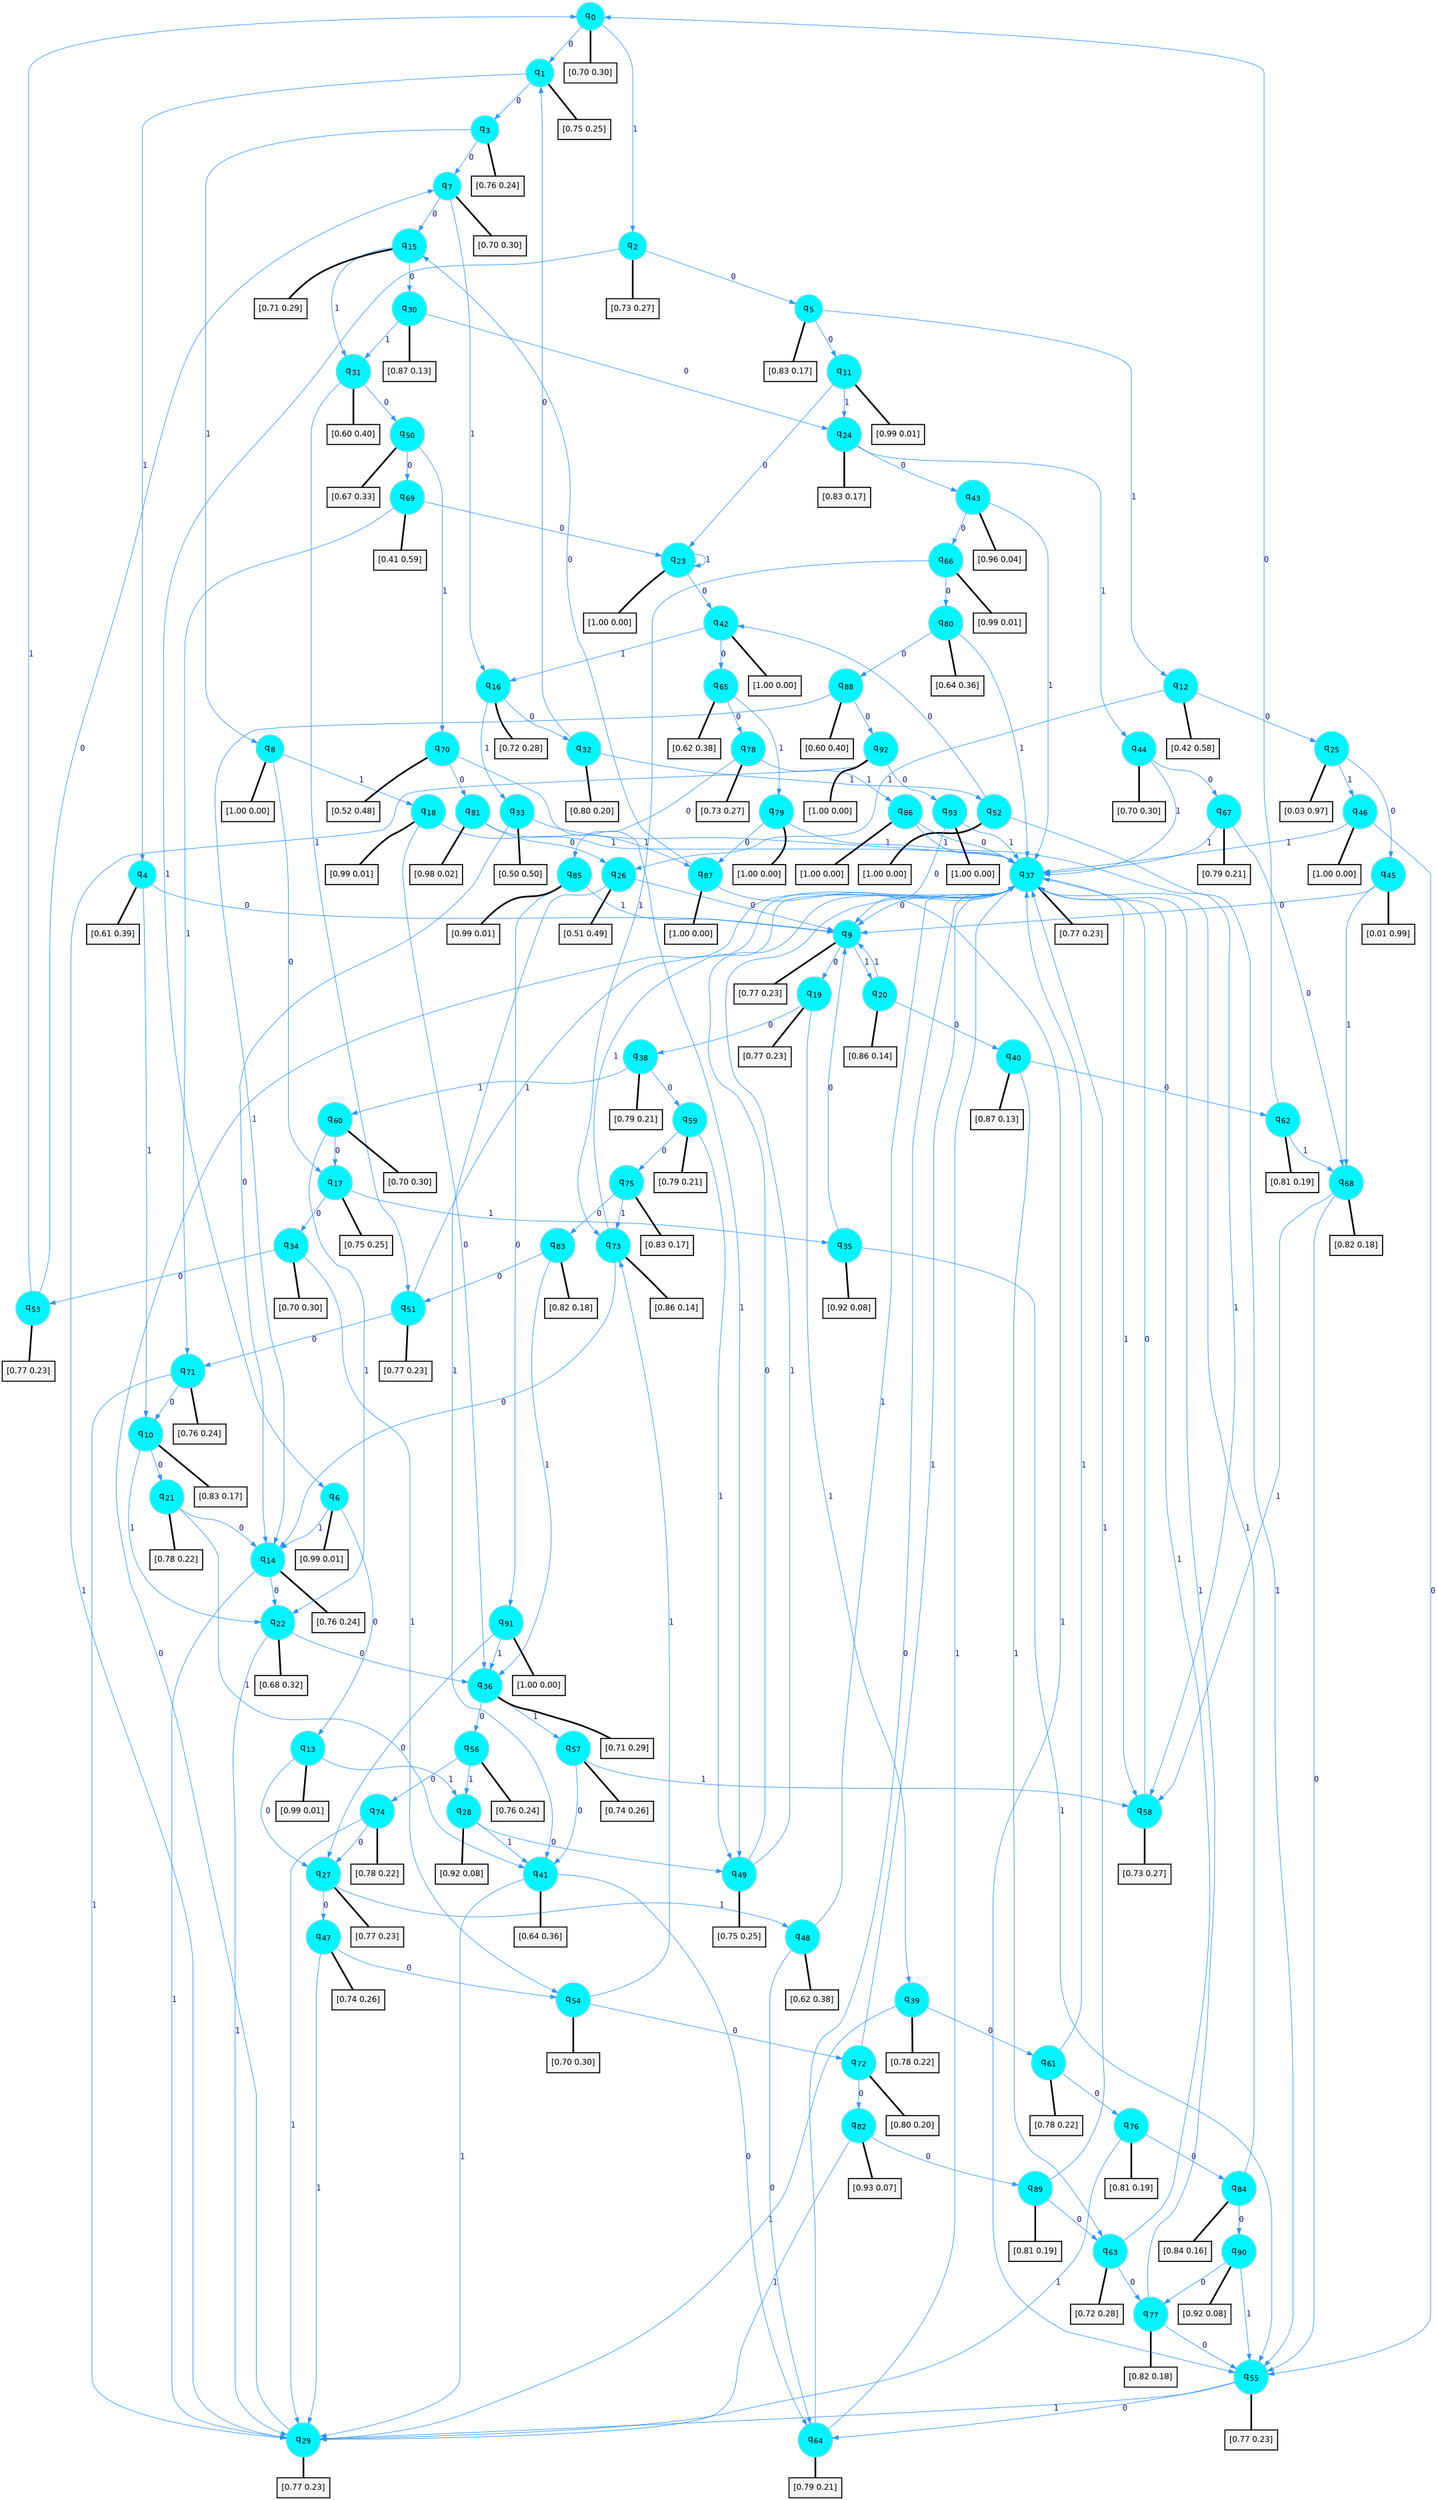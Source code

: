 digraph G {
graph [
bgcolor=transparent, dpi=300, rankdir=TD, size="40,25"];
node [
color=gray, fillcolor=turquoise1, fontcolor=black, fontname=Helvetica, fontsize=16, fontweight=bold, shape=circle, style=filled];
edge [
arrowsize=1, color=dodgerblue1, fontcolor=midnightblue, fontname=courier, fontweight=bold, penwidth=1, style=solid, weight=20];
0[label=<q<SUB>0</SUB>>];
1[label=<q<SUB>1</SUB>>];
2[label=<q<SUB>2</SUB>>];
3[label=<q<SUB>3</SUB>>];
4[label=<q<SUB>4</SUB>>];
5[label=<q<SUB>5</SUB>>];
6[label=<q<SUB>6</SUB>>];
7[label=<q<SUB>7</SUB>>];
8[label=<q<SUB>8</SUB>>];
9[label=<q<SUB>9</SUB>>];
10[label=<q<SUB>10</SUB>>];
11[label=<q<SUB>11</SUB>>];
12[label=<q<SUB>12</SUB>>];
13[label=<q<SUB>13</SUB>>];
14[label=<q<SUB>14</SUB>>];
15[label=<q<SUB>15</SUB>>];
16[label=<q<SUB>16</SUB>>];
17[label=<q<SUB>17</SUB>>];
18[label=<q<SUB>18</SUB>>];
19[label=<q<SUB>19</SUB>>];
20[label=<q<SUB>20</SUB>>];
21[label=<q<SUB>21</SUB>>];
22[label=<q<SUB>22</SUB>>];
23[label=<q<SUB>23</SUB>>];
24[label=<q<SUB>24</SUB>>];
25[label=<q<SUB>25</SUB>>];
26[label=<q<SUB>26</SUB>>];
27[label=<q<SUB>27</SUB>>];
28[label=<q<SUB>28</SUB>>];
29[label=<q<SUB>29</SUB>>];
30[label=<q<SUB>30</SUB>>];
31[label=<q<SUB>31</SUB>>];
32[label=<q<SUB>32</SUB>>];
33[label=<q<SUB>33</SUB>>];
34[label=<q<SUB>34</SUB>>];
35[label=<q<SUB>35</SUB>>];
36[label=<q<SUB>36</SUB>>];
37[label=<q<SUB>37</SUB>>];
38[label=<q<SUB>38</SUB>>];
39[label=<q<SUB>39</SUB>>];
40[label=<q<SUB>40</SUB>>];
41[label=<q<SUB>41</SUB>>];
42[label=<q<SUB>42</SUB>>];
43[label=<q<SUB>43</SUB>>];
44[label=<q<SUB>44</SUB>>];
45[label=<q<SUB>45</SUB>>];
46[label=<q<SUB>46</SUB>>];
47[label=<q<SUB>47</SUB>>];
48[label=<q<SUB>48</SUB>>];
49[label=<q<SUB>49</SUB>>];
50[label=<q<SUB>50</SUB>>];
51[label=<q<SUB>51</SUB>>];
52[label=<q<SUB>52</SUB>>];
53[label=<q<SUB>53</SUB>>];
54[label=<q<SUB>54</SUB>>];
55[label=<q<SUB>55</SUB>>];
56[label=<q<SUB>56</SUB>>];
57[label=<q<SUB>57</SUB>>];
58[label=<q<SUB>58</SUB>>];
59[label=<q<SUB>59</SUB>>];
60[label=<q<SUB>60</SUB>>];
61[label=<q<SUB>61</SUB>>];
62[label=<q<SUB>62</SUB>>];
63[label=<q<SUB>63</SUB>>];
64[label=<q<SUB>64</SUB>>];
65[label=<q<SUB>65</SUB>>];
66[label=<q<SUB>66</SUB>>];
67[label=<q<SUB>67</SUB>>];
68[label=<q<SUB>68</SUB>>];
69[label=<q<SUB>69</SUB>>];
70[label=<q<SUB>70</SUB>>];
71[label=<q<SUB>71</SUB>>];
72[label=<q<SUB>72</SUB>>];
73[label=<q<SUB>73</SUB>>];
74[label=<q<SUB>74</SUB>>];
75[label=<q<SUB>75</SUB>>];
76[label=<q<SUB>76</SUB>>];
77[label=<q<SUB>77</SUB>>];
78[label=<q<SUB>78</SUB>>];
79[label=<q<SUB>79</SUB>>];
80[label=<q<SUB>80</SUB>>];
81[label=<q<SUB>81</SUB>>];
82[label=<q<SUB>82</SUB>>];
83[label=<q<SUB>83</SUB>>];
84[label=<q<SUB>84</SUB>>];
85[label=<q<SUB>85</SUB>>];
86[label=<q<SUB>86</SUB>>];
87[label=<q<SUB>87</SUB>>];
88[label=<q<SUB>88</SUB>>];
89[label=<q<SUB>89</SUB>>];
90[label=<q<SUB>90</SUB>>];
91[label=<q<SUB>91</SUB>>];
92[label=<q<SUB>92</SUB>>];
93[label=<q<SUB>93</SUB>>];
94[label="[0.70 0.30]", shape=box,fontcolor=black, fontname=Helvetica, fontsize=14, penwidth=2, fillcolor=whitesmoke,color=black];
95[label="[0.75 0.25]", shape=box,fontcolor=black, fontname=Helvetica, fontsize=14, penwidth=2, fillcolor=whitesmoke,color=black];
96[label="[0.73 0.27]", shape=box,fontcolor=black, fontname=Helvetica, fontsize=14, penwidth=2, fillcolor=whitesmoke,color=black];
97[label="[0.76 0.24]", shape=box,fontcolor=black, fontname=Helvetica, fontsize=14, penwidth=2, fillcolor=whitesmoke,color=black];
98[label="[0.61 0.39]", shape=box,fontcolor=black, fontname=Helvetica, fontsize=14, penwidth=2, fillcolor=whitesmoke,color=black];
99[label="[0.83 0.17]", shape=box,fontcolor=black, fontname=Helvetica, fontsize=14, penwidth=2, fillcolor=whitesmoke,color=black];
100[label="[0.99 0.01]", shape=box,fontcolor=black, fontname=Helvetica, fontsize=14, penwidth=2, fillcolor=whitesmoke,color=black];
101[label="[0.70 0.30]", shape=box,fontcolor=black, fontname=Helvetica, fontsize=14, penwidth=2, fillcolor=whitesmoke,color=black];
102[label="[1.00 0.00]", shape=box,fontcolor=black, fontname=Helvetica, fontsize=14, penwidth=2, fillcolor=whitesmoke,color=black];
103[label="[0.77 0.23]", shape=box,fontcolor=black, fontname=Helvetica, fontsize=14, penwidth=2, fillcolor=whitesmoke,color=black];
104[label="[0.83 0.17]", shape=box,fontcolor=black, fontname=Helvetica, fontsize=14, penwidth=2, fillcolor=whitesmoke,color=black];
105[label="[0.99 0.01]", shape=box,fontcolor=black, fontname=Helvetica, fontsize=14, penwidth=2, fillcolor=whitesmoke,color=black];
106[label="[0.42 0.58]", shape=box,fontcolor=black, fontname=Helvetica, fontsize=14, penwidth=2, fillcolor=whitesmoke,color=black];
107[label="[0.99 0.01]", shape=box,fontcolor=black, fontname=Helvetica, fontsize=14, penwidth=2, fillcolor=whitesmoke,color=black];
108[label="[0.76 0.24]", shape=box,fontcolor=black, fontname=Helvetica, fontsize=14, penwidth=2, fillcolor=whitesmoke,color=black];
109[label="[0.71 0.29]", shape=box,fontcolor=black, fontname=Helvetica, fontsize=14, penwidth=2, fillcolor=whitesmoke,color=black];
110[label="[0.72 0.28]", shape=box,fontcolor=black, fontname=Helvetica, fontsize=14, penwidth=2, fillcolor=whitesmoke,color=black];
111[label="[0.75 0.25]", shape=box,fontcolor=black, fontname=Helvetica, fontsize=14, penwidth=2, fillcolor=whitesmoke,color=black];
112[label="[0.99 0.01]", shape=box,fontcolor=black, fontname=Helvetica, fontsize=14, penwidth=2, fillcolor=whitesmoke,color=black];
113[label="[0.77 0.23]", shape=box,fontcolor=black, fontname=Helvetica, fontsize=14, penwidth=2, fillcolor=whitesmoke,color=black];
114[label="[0.86 0.14]", shape=box,fontcolor=black, fontname=Helvetica, fontsize=14, penwidth=2, fillcolor=whitesmoke,color=black];
115[label="[0.78 0.22]", shape=box,fontcolor=black, fontname=Helvetica, fontsize=14, penwidth=2, fillcolor=whitesmoke,color=black];
116[label="[0.68 0.32]", shape=box,fontcolor=black, fontname=Helvetica, fontsize=14, penwidth=2, fillcolor=whitesmoke,color=black];
117[label="[1.00 0.00]", shape=box,fontcolor=black, fontname=Helvetica, fontsize=14, penwidth=2, fillcolor=whitesmoke,color=black];
118[label="[0.83 0.17]", shape=box,fontcolor=black, fontname=Helvetica, fontsize=14, penwidth=2, fillcolor=whitesmoke,color=black];
119[label="[0.03 0.97]", shape=box,fontcolor=black, fontname=Helvetica, fontsize=14, penwidth=2, fillcolor=whitesmoke,color=black];
120[label="[0.51 0.49]", shape=box,fontcolor=black, fontname=Helvetica, fontsize=14, penwidth=2, fillcolor=whitesmoke,color=black];
121[label="[0.77 0.23]", shape=box,fontcolor=black, fontname=Helvetica, fontsize=14, penwidth=2, fillcolor=whitesmoke,color=black];
122[label="[0.92 0.08]", shape=box,fontcolor=black, fontname=Helvetica, fontsize=14, penwidth=2, fillcolor=whitesmoke,color=black];
123[label="[0.77 0.23]", shape=box,fontcolor=black, fontname=Helvetica, fontsize=14, penwidth=2, fillcolor=whitesmoke,color=black];
124[label="[0.87 0.13]", shape=box,fontcolor=black, fontname=Helvetica, fontsize=14, penwidth=2, fillcolor=whitesmoke,color=black];
125[label="[0.60 0.40]", shape=box,fontcolor=black, fontname=Helvetica, fontsize=14, penwidth=2, fillcolor=whitesmoke,color=black];
126[label="[0.80 0.20]", shape=box,fontcolor=black, fontname=Helvetica, fontsize=14, penwidth=2, fillcolor=whitesmoke,color=black];
127[label="[0.50 0.50]", shape=box,fontcolor=black, fontname=Helvetica, fontsize=14, penwidth=2, fillcolor=whitesmoke,color=black];
128[label="[0.70 0.30]", shape=box,fontcolor=black, fontname=Helvetica, fontsize=14, penwidth=2, fillcolor=whitesmoke,color=black];
129[label="[0.92 0.08]", shape=box,fontcolor=black, fontname=Helvetica, fontsize=14, penwidth=2, fillcolor=whitesmoke,color=black];
130[label="[0.71 0.29]", shape=box,fontcolor=black, fontname=Helvetica, fontsize=14, penwidth=2, fillcolor=whitesmoke,color=black];
131[label="[0.77 0.23]", shape=box,fontcolor=black, fontname=Helvetica, fontsize=14, penwidth=2, fillcolor=whitesmoke,color=black];
132[label="[0.79 0.21]", shape=box,fontcolor=black, fontname=Helvetica, fontsize=14, penwidth=2, fillcolor=whitesmoke,color=black];
133[label="[0.78 0.22]", shape=box,fontcolor=black, fontname=Helvetica, fontsize=14, penwidth=2, fillcolor=whitesmoke,color=black];
134[label="[0.87 0.13]", shape=box,fontcolor=black, fontname=Helvetica, fontsize=14, penwidth=2, fillcolor=whitesmoke,color=black];
135[label="[0.64 0.36]", shape=box,fontcolor=black, fontname=Helvetica, fontsize=14, penwidth=2, fillcolor=whitesmoke,color=black];
136[label="[1.00 0.00]", shape=box,fontcolor=black, fontname=Helvetica, fontsize=14, penwidth=2, fillcolor=whitesmoke,color=black];
137[label="[0.96 0.04]", shape=box,fontcolor=black, fontname=Helvetica, fontsize=14, penwidth=2, fillcolor=whitesmoke,color=black];
138[label="[0.70 0.30]", shape=box,fontcolor=black, fontname=Helvetica, fontsize=14, penwidth=2, fillcolor=whitesmoke,color=black];
139[label="[0.01 0.99]", shape=box,fontcolor=black, fontname=Helvetica, fontsize=14, penwidth=2, fillcolor=whitesmoke,color=black];
140[label="[1.00 0.00]", shape=box,fontcolor=black, fontname=Helvetica, fontsize=14, penwidth=2, fillcolor=whitesmoke,color=black];
141[label="[0.74 0.26]", shape=box,fontcolor=black, fontname=Helvetica, fontsize=14, penwidth=2, fillcolor=whitesmoke,color=black];
142[label="[0.62 0.38]", shape=box,fontcolor=black, fontname=Helvetica, fontsize=14, penwidth=2, fillcolor=whitesmoke,color=black];
143[label="[0.75 0.25]", shape=box,fontcolor=black, fontname=Helvetica, fontsize=14, penwidth=2, fillcolor=whitesmoke,color=black];
144[label="[0.67 0.33]", shape=box,fontcolor=black, fontname=Helvetica, fontsize=14, penwidth=2, fillcolor=whitesmoke,color=black];
145[label="[0.77 0.23]", shape=box,fontcolor=black, fontname=Helvetica, fontsize=14, penwidth=2, fillcolor=whitesmoke,color=black];
146[label="[1.00 0.00]", shape=box,fontcolor=black, fontname=Helvetica, fontsize=14, penwidth=2, fillcolor=whitesmoke,color=black];
147[label="[0.77 0.23]", shape=box,fontcolor=black, fontname=Helvetica, fontsize=14, penwidth=2, fillcolor=whitesmoke,color=black];
148[label="[0.70 0.30]", shape=box,fontcolor=black, fontname=Helvetica, fontsize=14, penwidth=2, fillcolor=whitesmoke,color=black];
149[label="[0.77 0.23]", shape=box,fontcolor=black, fontname=Helvetica, fontsize=14, penwidth=2, fillcolor=whitesmoke,color=black];
150[label="[0.76 0.24]", shape=box,fontcolor=black, fontname=Helvetica, fontsize=14, penwidth=2, fillcolor=whitesmoke,color=black];
151[label="[0.74 0.26]", shape=box,fontcolor=black, fontname=Helvetica, fontsize=14, penwidth=2, fillcolor=whitesmoke,color=black];
152[label="[0.73 0.27]", shape=box,fontcolor=black, fontname=Helvetica, fontsize=14, penwidth=2, fillcolor=whitesmoke,color=black];
153[label="[0.79 0.21]", shape=box,fontcolor=black, fontname=Helvetica, fontsize=14, penwidth=2, fillcolor=whitesmoke,color=black];
154[label="[0.70 0.30]", shape=box,fontcolor=black, fontname=Helvetica, fontsize=14, penwidth=2, fillcolor=whitesmoke,color=black];
155[label="[0.78 0.22]", shape=box,fontcolor=black, fontname=Helvetica, fontsize=14, penwidth=2, fillcolor=whitesmoke,color=black];
156[label="[0.81 0.19]", shape=box,fontcolor=black, fontname=Helvetica, fontsize=14, penwidth=2, fillcolor=whitesmoke,color=black];
157[label="[0.72 0.28]", shape=box,fontcolor=black, fontname=Helvetica, fontsize=14, penwidth=2, fillcolor=whitesmoke,color=black];
158[label="[0.79 0.21]", shape=box,fontcolor=black, fontname=Helvetica, fontsize=14, penwidth=2, fillcolor=whitesmoke,color=black];
159[label="[0.62 0.38]", shape=box,fontcolor=black, fontname=Helvetica, fontsize=14, penwidth=2, fillcolor=whitesmoke,color=black];
160[label="[0.99 0.01]", shape=box,fontcolor=black, fontname=Helvetica, fontsize=14, penwidth=2, fillcolor=whitesmoke,color=black];
161[label="[0.79 0.21]", shape=box,fontcolor=black, fontname=Helvetica, fontsize=14, penwidth=2, fillcolor=whitesmoke,color=black];
162[label="[0.82 0.18]", shape=box,fontcolor=black, fontname=Helvetica, fontsize=14, penwidth=2, fillcolor=whitesmoke,color=black];
163[label="[0.41 0.59]", shape=box,fontcolor=black, fontname=Helvetica, fontsize=14, penwidth=2, fillcolor=whitesmoke,color=black];
164[label="[0.52 0.48]", shape=box,fontcolor=black, fontname=Helvetica, fontsize=14, penwidth=2, fillcolor=whitesmoke,color=black];
165[label="[0.76 0.24]", shape=box,fontcolor=black, fontname=Helvetica, fontsize=14, penwidth=2, fillcolor=whitesmoke,color=black];
166[label="[0.80 0.20]", shape=box,fontcolor=black, fontname=Helvetica, fontsize=14, penwidth=2, fillcolor=whitesmoke,color=black];
167[label="[0.86 0.14]", shape=box,fontcolor=black, fontname=Helvetica, fontsize=14, penwidth=2, fillcolor=whitesmoke,color=black];
168[label="[0.78 0.22]", shape=box,fontcolor=black, fontname=Helvetica, fontsize=14, penwidth=2, fillcolor=whitesmoke,color=black];
169[label="[0.83 0.17]", shape=box,fontcolor=black, fontname=Helvetica, fontsize=14, penwidth=2, fillcolor=whitesmoke,color=black];
170[label="[0.81 0.19]", shape=box,fontcolor=black, fontname=Helvetica, fontsize=14, penwidth=2, fillcolor=whitesmoke,color=black];
171[label="[0.82 0.18]", shape=box,fontcolor=black, fontname=Helvetica, fontsize=14, penwidth=2, fillcolor=whitesmoke,color=black];
172[label="[0.73 0.27]", shape=box,fontcolor=black, fontname=Helvetica, fontsize=14, penwidth=2, fillcolor=whitesmoke,color=black];
173[label="[1.00 0.00]", shape=box,fontcolor=black, fontname=Helvetica, fontsize=14, penwidth=2, fillcolor=whitesmoke,color=black];
174[label="[0.64 0.36]", shape=box,fontcolor=black, fontname=Helvetica, fontsize=14, penwidth=2, fillcolor=whitesmoke,color=black];
175[label="[0.98 0.02]", shape=box,fontcolor=black, fontname=Helvetica, fontsize=14, penwidth=2, fillcolor=whitesmoke,color=black];
176[label="[0.93 0.07]", shape=box,fontcolor=black, fontname=Helvetica, fontsize=14, penwidth=2, fillcolor=whitesmoke,color=black];
177[label="[0.82 0.18]", shape=box,fontcolor=black, fontname=Helvetica, fontsize=14, penwidth=2, fillcolor=whitesmoke,color=black];
178[label="[0.84 0.16]", shape=box,fontcolor=black, fontname=Helvetica, fontsize=14, penwidth=2, fillcolor=whitesmoke,color=black];
179[label="[0.99 0.01]", shape=box,fontcolor=black, fontname=Helvetica, fontsize=14, penwidth=2, fillcolor=whitesmoke,color=black];
180[label="[1.00 0.00]", shape=box,fontcolor=black, fontname=Helvetica, fontsize=14, penwidth=2, fillcolor=whitesmoke,color=black];
181[label="[1.00 0.00]", shape=box,fontcolor=black, fontname=Helvetica, fontsize=14, penwidth=2, fillcolor=whitesmoke,color=black];
182[label="[0.60 0.40]", shape=box,fontcolor=black, fontname=Helvetica, fontsize=14, penwidth=2, fillcolor=whitesmoke,color=black];
183[label="[0.81 0.19]", shape=box,fontcolor=black, fontname=Helvetica, fontsize=14, penwidth=2, fillcolor=whitesmoke,color=black];
184[label="[0.92 0.08]", shape=box,fontcolor=black, fontname=Helvetica, fontsize=14, penwidth=2, fillcolor=whitesmoke,color=black];
185[label="[1.00 0.00]", shape=box,fontcolor=black, fontname=Helvetica, fontsize=14, penwidth=2, fillcolor=whitesmoke,color=black];
186[label="[1.00 0.00]", shape=box,fontcolor=black, fontname=Helvetica, fontsize=14, penwidth=2, fillcolor=whitesmoke,color=black];
187[label="[1.00 0.00]", shape=box,fontcolor=black, fontname=Helvetica, fontsize=14, penwidth=2, fillcolor=whitesmoke,color=black];
0->1 [label=0];
0->2 [label=1];
0->94 [arrowhead=none, penwidth=3,color=black];
1->3 [label=0];
1->4 [label=1];
1->95 [arrowhead=none, penwidth=3,color=black];
2->5 [label=0];
2->6 [label=1];
2->96 [arrowhead=none, penwidth=3,color=black];
3->7 [label=0];
3->8 [label=1];
3->97 [arrowhead=none, penwidth=3,color=black];
4->9 [label=0];
4->10 [label=1];
4->98 [arrowhead=none, penwidth=3,color=black];
5->11 [label=0];
5->12 [label=1];
5->99 [arrowhead=none, penwidth=3,color=black];
6->13 [label=0];
6->14 [label=1];
6->100 [arrowhead=none, penwidth=3,color=black];
7->15 [label=0];
7->16 [label=1];
7->101 [arrowhead=none, penwidth=3,color=black];
8->17 [label=0];
8->18 [label=1];
8->102 [arrowhead=none, penwidth=3,color=black];
9->19 [label=0];
9->20 [label=1];
9->103 [arrowhead=none, penwidth=3,color=black];
10->21 [label=0];
10->22 [label=1];
10->104 [arrowhead=none, penwidth=3,color=black];
11->23 [label=0];
11->24 [label=1];
11->105 [arrowhead=none, penwidth=3,color=black];
12->25 [label=0];
12->26 [label=1];
12->106 [arrowhead=none, penwidth=3,color=black];
13->27 [label=0];
13->28 [label=1];
13->107 [arrowhead=none, penwidth=3,color=black];
14->22 [label=0];
14->29 [label=1];
14->108 [arrowhead=none, penwidth=3,color=black];
15->30 [label=0];
15->31 [label=1];
15->109 [arrowhead=none, penwidth=3,color=black];
16->32 [label=0];
16->33 [label=1];
16->110 [arrowhead=none, penwidth=3,color=black];
17->34 [label=0];
17->35 [label=1];
17->111 [arrowhead=none, penwidth=3,color=black];
18->36 [label=0];
18->37 [label=1];
18->112 [arrowhead=none, penwidth=3,color=black];
19->38 [label=0];
19->39 [label=1];
19->113 [arrowhead=none, penwidth=3,color=black];
20->40 [label=0];
20->9 [label=1];
20->114 [arrowhead=none, penwidth=3,color=black];
21->14 [label=0];
21->41 [label=1];
21->115 [arrowhead=none, penwidth=3,color=black];
22->36 [label=0];
22->29 [label=1];
22->116 [arrowhead=none, penwidth=3,color=black];
23->42 [label=0];
23->23 [label=1];
23->117 [arrowhead=none, penwidth=3,color=black];
24->43 [label=0];
24->44 [label=1];
24->118 [arrowhead=none, penwidth=3,color=black];
25->45 [label=0];
25->46 [label=1];
25->119 [arrowhead=none, penwidth=3,color=black];
26->9 [label=0];
26->41 [label=1];
26->120 [arrowhead=none, penwidth=3,color=black];
27->47 [label=0];
27->48 [label=1];
27->121 [arrowhead=none, penwidth=3,color=black];
28->49 [label=0];
28->41 [label=1];
28->122 [arrowhead=none, penwidth=3,color=black];
29->37 [label=0];
29->123 [arrowhead=none, penwidth=3,color=black];
30->24 [label=0];
30->31 [label=1];
30->124 [arrowhead=none, penwidth=3,color=black];
31->50 [label=0];
31->51 [label=1];
31->125 [arrowhead=none, penwidth=3,color=black];
32->1 [label=0];
32->52 [label=1];
32->126 [arrowhead=none, penwidth=3,color=black];
33->14 [label=0];
33->37 [label=1];
33->127 [arrowhead=none, penwidth=3,color=black];
34->53 [label=0];
34->54 [label=1];
34->128 [arrowhead=none, penwidth=3,color=black];
35->9 [label=0];
35->55 [label=1];
35->129 [arrowhead=none, penwidth=3,color=black];
36->56 [label=0];
36->57 [label=1];
36->130 [arrowhead=none, penwidth=3,color=black];
37->9 [label=0];
37->58 [label=1];
37->131 [arrowhead=none, penwidth=3,color=black];
38->59 [label=0];
38->60 [label=1];
38->132 [arrowhead=none, penwidth=3,color=black];
39->61 [label=0];
39->29 [label=1];
39->133 [arrowhead=none, penwidth=3,color=black];
40->62 [label=0];
40->63 [label=1];
40->134 [arrowhead=none, penwidth=3,color=black];
41->64 [label=0];
41->29 [label=1];
41->135 [arrowhead=none, penwidth=3,color=black];
42->65 [label=0];
42->16 [label=1];
42->136 [arrowhead=none, penwidth=3,color=black];
43->66 [label=0];
43->37 [label=1];
43->137 [arrowhead=none, penwidth=3,color=black];
44->67 [label=0];
44->37 [label=1];
44->138 [arrowhead=none, penwidth=3,color=black];
45->9 [label=0];
45->68 [label=1];
45->139 [arrowhead=none, penwidth=3,color=black];
46->55 [label=0];
46->37 [label=1];
46->140 [arrowhead=none, penwidth=3,color=black];
47->54 [label=0];
47->29 [label=1];
47->141 [arrowhead=none, penwidth=3,color=black];
48->64 [label=0];
48->37 [label=1];
48->142 [arrowhead=none, penwidth=3,color=black];
49->37 [label=0];
49->37 [label=1];
49->143 [arrowhead=none, penwidth=3,color=black];
50->69 [label=0];
50->70 [label=1];
50->144 [arrowhead=none, penwidth=3,color=black];
51->71 [label=0];
51->37 [label=1];
51->145 [arrowhead=none, penwidth=3,color=black];
52->42 [label=0];
52->55 [label=1];
52->146 [arrowhead=none, penwidth=3,color=black];
53->7 [label=0];
53->0 [label=1];
53->147 [arrowhead=none, penwidth=3,color=black];
54->72 [label=0];
54->73 [label=1];
54->148 [arrowhead=none, penwidth=3,color=black];
55->64 [label=0];
55->29 [label=1];
55->149 [arrowhead=none, penwidth=3,color=black];
56->74 [label=0];
56->28 [label=1];
56->150 [arrowhead=none, penwidth=3,color=black];
57->41 [label=0];
57->58 [label=1];
57->151 [arrowhead=none, penwidth=3,color=black];
58->37 [label=0];
58->152 [arrowhead=none, penwidth=3,color=black];
59->75 [label=0];
59->49 [label=1];
59->153 [arrowhead=none, penwidth=3,color=black];
60->17 [label=0];
60->22 [label=1];
60->154 [arrowhead=none, penwidth=3,color=black];
61->76 [label=0];
61->37 [label=1];
61->155 [arrowhead=none, penwidth=3,color=black];
62->0 [label=0];
62->68 [label=1];
62->156 [arrowhead=none, penwidth=3,color=black];
63->77 [label=0];
63->37 [label=1];
63->157 [arrowhead=none, penwidth=3,color=black];
64->37 [label=0];
64->37 [label=1];
64->158 [arrowhead=none, penwidth=3,color=black];
65->78 [label=0];
65->79 [label=1];
65->159 [arrowhead=none, penwidth=3,color=black];
66->80 [label=0];
66->73 [label=1];
66->160 [arrowhead=none, penwidth=3,color=black];
67->68 [label=0];
67->37 [label=1];
67->161 [arrowhead=none, penwidth=3,color=black];
68->55 [label=0];
68->58 [label=1];
68->162 [arrowhead=none, penwidth=3,color=black];
69->23 [label=0];
69->71 [label=1];
69->163 [arrowhead=none, penwidth=3,color=black];
70->81 [label=0];
70->49 [label=1];
70->164 [arrowhead=none, penwidth=3,color=black];
71->10 [label=0];
71->29 [label=1];
71->165 [arrowhead=none, penwidth=3,color=black];
72->82 [label=0];
72->37 [label=1];
72->166 [arrowhead=none, penwidth=3,color=black];
73->14 [label=0];
73->37 [label=1];
73->167 [arrowhead=none, penwidth=3,color=black];
74->27 [label=0];
74->29 [label=1];
74->168 [arrowhead=none, penwidth=3,color=black];
75->83 [label=0];
75->73 [label=1];
75->169 [arrowhead=none, penwidth=3,color=black];
76->84 [label=0];
76->29 [label=1];
76->170 [arrowhead=none, penwidth=3,color=black];
77->55 [label=0];
77->37 [label=1];
77->171 [arrowhead=none, penwidth=3,color=black];
78->85 [label=0];
78->86 [label=1];
78->172 [arrowhead=none, penwidth=3,color=black];
79->87 [label=0];
79->58 [label=1];
79->173 [arrowhead=none, penwidth=3,color=black];
80->88 [label=0];
80->37 [label=1];
80->174 [arrowhead=none, penwidth=3,color=black];
81->26 [label=0];
81->87 [label=1];
81->175 [arrowhead=none, penwidth=3,color=black];
82->89 [label=0];
82->29 [label=1];
82->176 [arrowhead=none, penwidth=3,color=black];
83->51 [label=0];
83->36 [label=1];
83->177 [arrowhead=none, penwidth=3,color=black];
84->90 [label=0];
84->37 [label=1];
84->178 [arrowhead=none, penwidth=3,color=black];
85->91 [label=0];
85->9 [label=1];
85->179 [arrowhead=none, penwidth=3,color=black];
86->37 [label=0];
86->37 [label=1];
86->180 [arrowhead=none, penwidth=3,color=black];
87->15 [label=0];
87->55 [label=1];
87->181 [arrowhead=none, penwidth=3,color=black];
88->92 [label=0];
88->14 [label=1];
88->182 [arrowhead=none, penwidth=3,color=black];
89->63 [label=0];
89->37 [label=1];
89->183 [arrowhead=none, penwidth=3,color=black];
90->77 [label=0];
90->55 [label=1];
90->184 [arrowhead=none, penwidth=3,color=black];
91->27 [label=0];
91->36 [label=1];
91->185 [arrowhead=none, penwidth=3,color=black];
92->93 [label=0];
92->29 [label=1];
92->186 [arrowhead=none, penwidth=3,color=black];
93->9 [label=0];
93->37 [label=1];
93->187 [arrowhead=none, penwidth=3,color=black];
}

